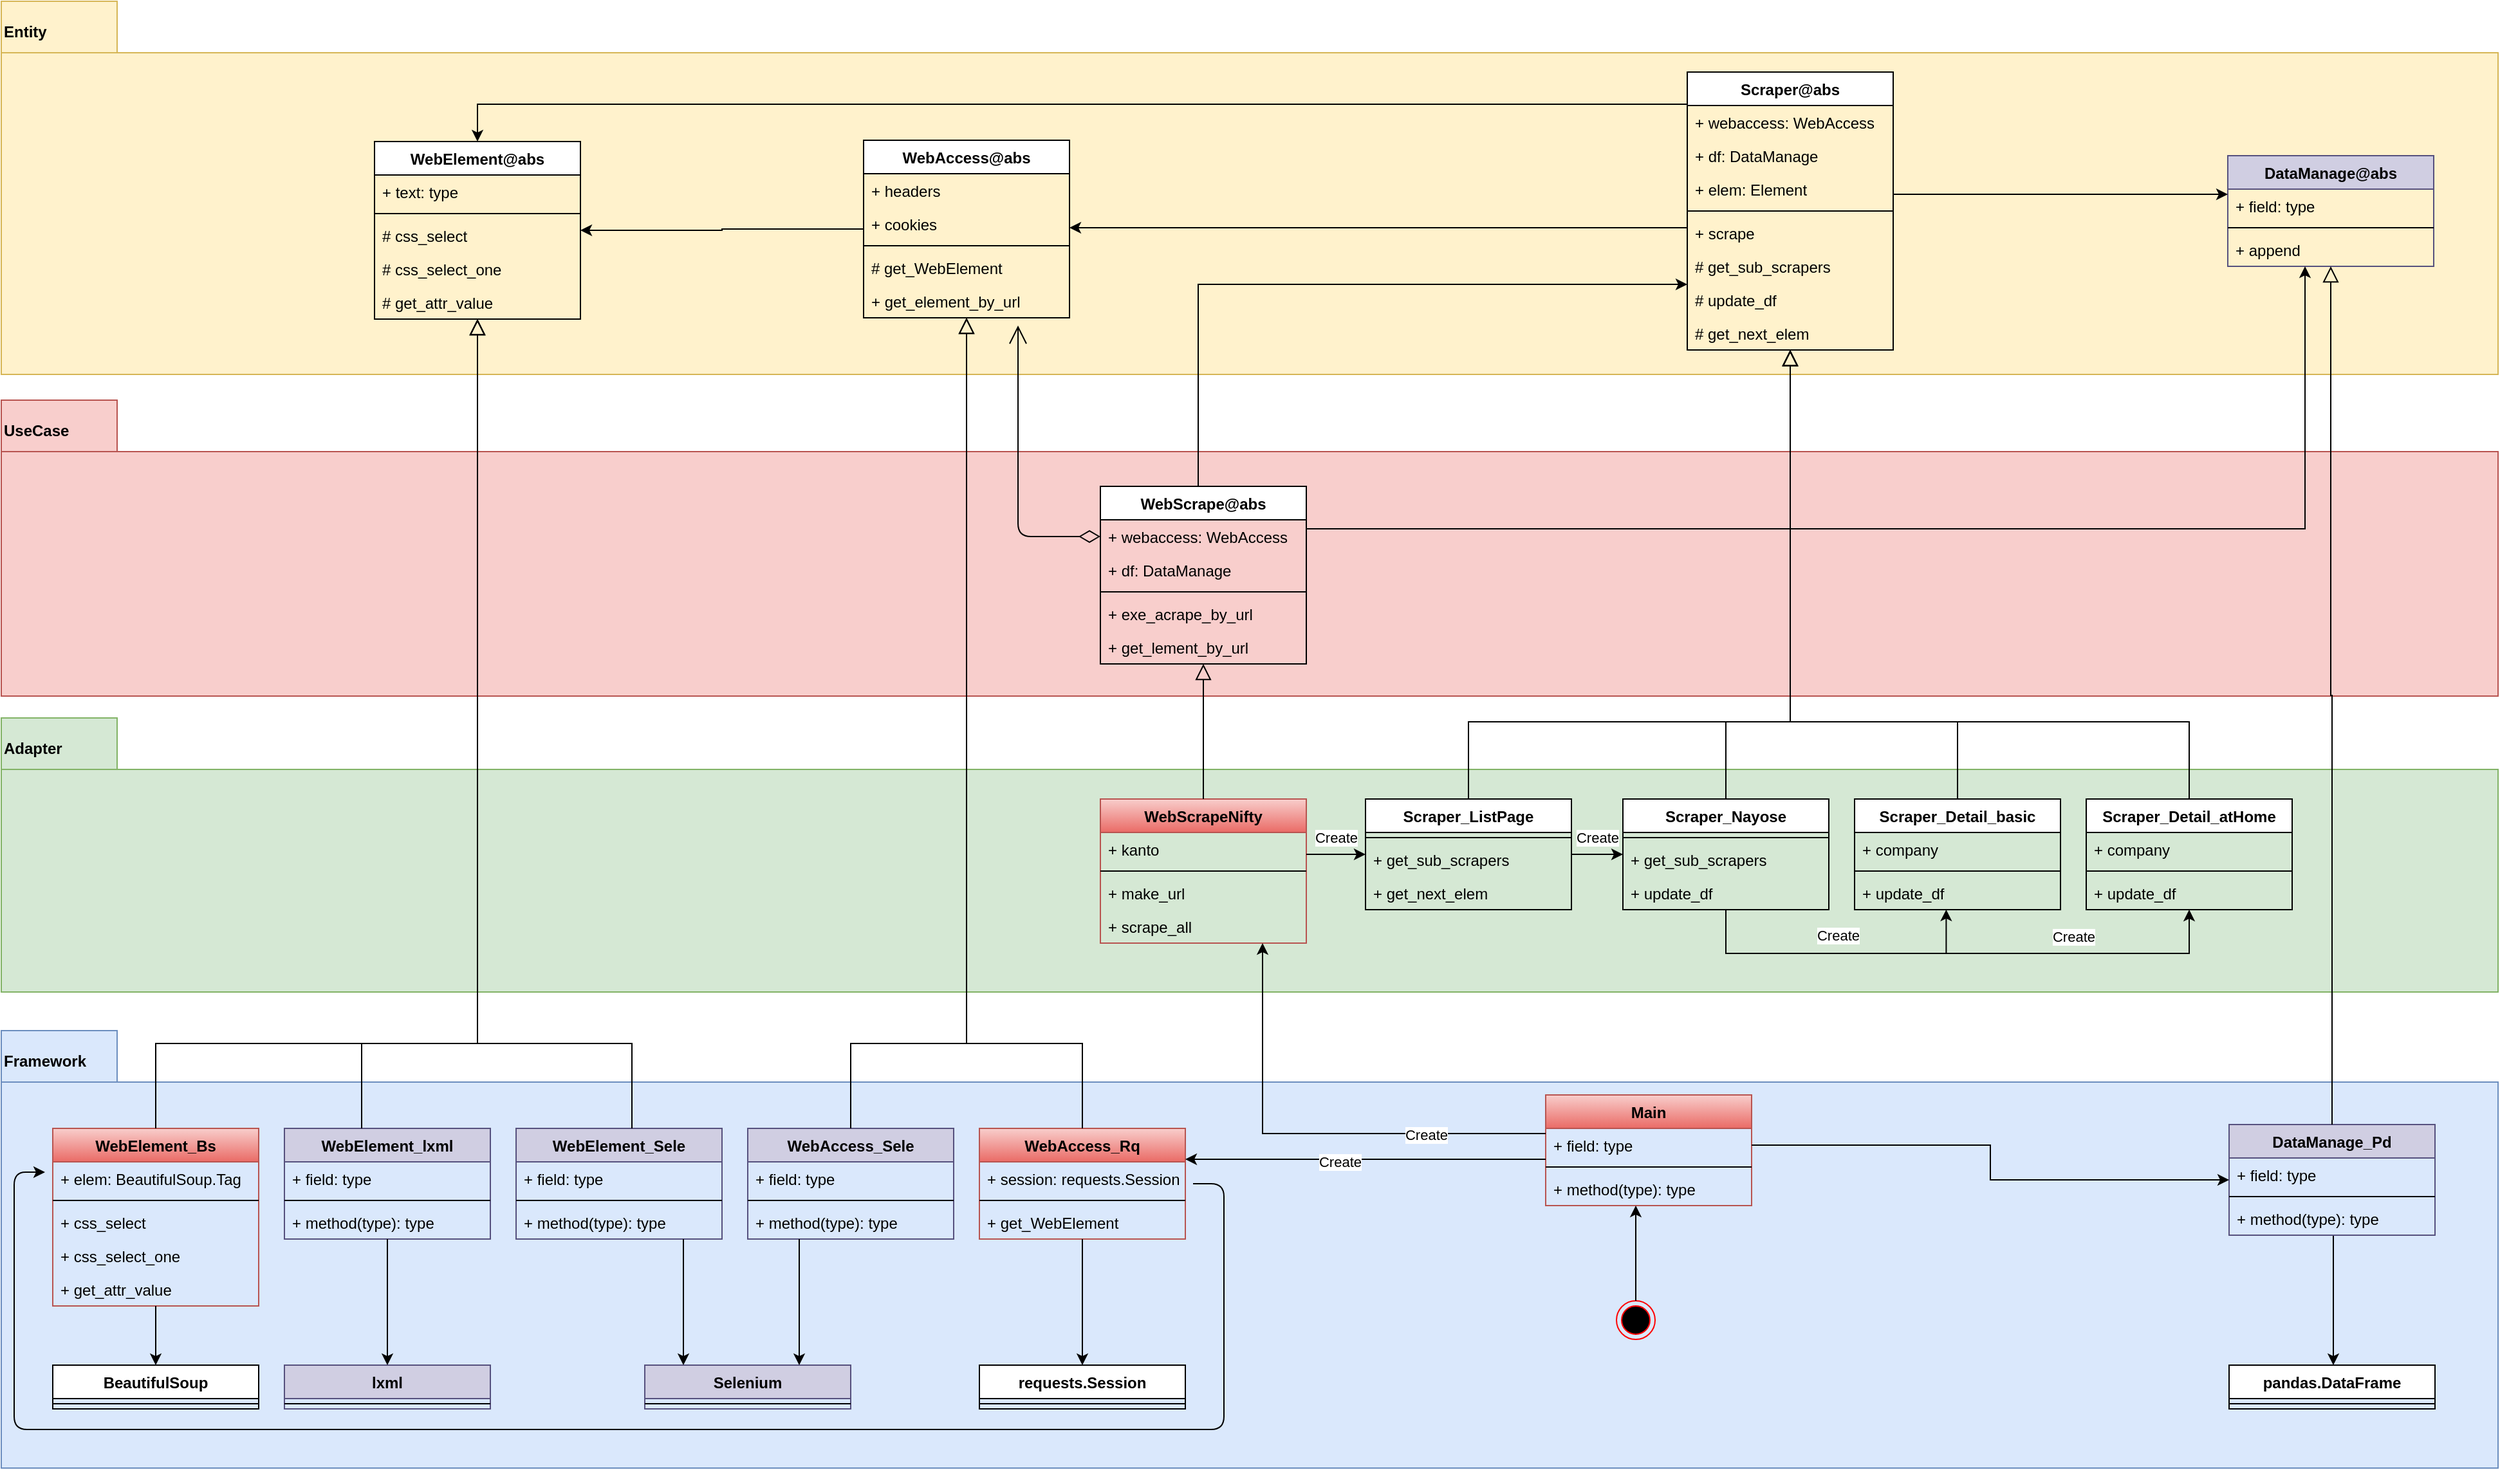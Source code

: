 <mxfile version="14.6.13" type="device"><diagram id="C5RBs43oDa-KdzZeNtuy" name="Page-1"><mxGraphModel dx="2012" dy="685" grid="1" gridSize="10" guides="1" tooltips="1" connect="1" arrows="1" fold="1" page="1" pageScale="1" pageWidth="827" pageHeight="1169" math="0" shadow="0"><root><mxCell id="WIyWlLk6GJQsqaUBKTNV-0"/><mxCell id="WIyWlLk6GJQsqaUBKTNV-1" parent="WIyWlLk6GJQsqaUBKTNV-0"/><mxCell id="QwJdsq5c2TZ48bUvp5mV-26" value="Framework" style="shape=folder;fontStyle=1;spacingTop=10;tabWidth=90;tabHeight=40;tabPosition=left;html=1;verticalAlign=top;align=left;fillColor=#dae8fc;strokeColor=#6c8ebf;" parent="WIyWlLk6GJQsqaUBKTNV-1" vertex="1"><mxGeometry x="-600" y="870" width="1940" height="340" as="geometry"/></mxCell><mxCell id="QwJdsq5c2TZ48bUvp5mV-24" value="Entity" style="shape=folder;fontStyle=1;spacingTop=10;tabWidth=90;tabHeight=40;tabPosition=left;html=1;verticalAlign=top;align=left;fillColor=#fff2cc;strokeColor=#d6b656;" parent="WIyWlLk6GJQsqaUBKTNV-1" vertex="1"><mxGeometry x="-600" y="70" width="1940" height="290" as="geometry"/></mxCell><mxCell id="QwJdsq5c2TZ48bUvp5mV-22" value="Adapter" style="shape=folder;fontStyle=1;spacingTop=10;tabWidth=90;tabHeight=40;tabPosition=left;html=1;verticalAlign=top;align=left;fillColor=#d5e8d4;strokeColor=#82b366;" parent="WIyWlLk6GJQsqaUBKTNV-1" vertex="1"><mxGeometry x="-600" y="627" width="1940" height="213" as="geometry"/></mxCell><mxCell id="QwJdsq5c2TZ48bUvp5mV-20" value="UseCase" style="shape=folder;fontStyle=1;spacingTop=10;tabWidth=90;tabHeight=40;tabPosition=left;html=1;verticalAlign=top;align=left;fillColor=#f8cecc;strokeColor=#b85450;" parent="WIyWlLk6GJQsqaUBKTNV-1" vertex="1"><mxGeometry x="-600" y="380" width="1940" height="230" as="geometry"/></mxCell><mxCell id="zkfFHV4jXpPFQw0GAbJ--16" value="" style="endArrow=block;endSize=10;endFill=0;shadow=0;strokeWidth=1;rounded=0;edgeStyle=elbowEdgeStyle;elbow=vertical;exitX=0.5;exitY=0;exitDx=0;exitDy=0;" parent="WIyWlLk6GJQsqaUBKTNV-1" source="zy61jj7YORoIsGIJVYtV-12" target="QwJdsq5c2TZ48bUvp5mV-3" edge="1"><mxGeometry width="160" relative="1" as="geometry"><mxPoint x="210" y="463" as="sourcePoint"/><mxPoint x="660" y="700" as="targetPoint"/><Array as="points"><mxPoint x="660" y="630"/></Array></mxGeometry></mxCell><mxCell id="zy61jj7YORoIsGIJVYtV-0" value="WebScrape@abs" style="swimlane;fontStyle=1;align=center;verticalAlign=top;childLayout=stackLayout;horizontal=1;startSize=26;horizontalStack=0;resizeParent=1;resizeParentMax=0;resizeLast=0;collapsible=1;marginBottom=0;" parent="WIyWlLk6GJQsqaUBKTNV-1" vertex="1"><mxGeometry x="254" y="447" width="160" height="138" as="geometry"/></mxCell><mxCell id="zy61jj7YORoIsGIJVYtV-1" value="+ webaccess: WebAccess" style="text;strokeColor=none;fillColor=none;align=left;verticalAlign=top;spacingLeft=4;spacingRight=4;overflow=hidden;rotatable=0;points=[[0,0.5],[1,0.5]];portConstraint=eastwest;" parent="zy61jj7YORoIsGIJVYtV-0" vertex="1"><mxGeometry y="26" width="160" height="26" as="geometry"/></mxCell><mxCell id="QwJdsq5c2TZ48bUvp5mV-12" value="+ df: DataManage" style="text;strokeColor=none;fillColor=none;align=left;verticalAlign=top;spacingLeft=4;spacingRight=4;overflow=hidden;rotatable=0;points=[[0,0.5],[1,0.5]];portConstraint=eastwest;" parent="zy61jj7YORoIsGIJVYtV-0" vertex="1"><mxGeometry y="52" width="160" height="26" as="geometry"/></mxCell><mxCell id="zy61jj7YORoIsGIJVYtV-2" value="" style="line;strokeWidth=1;fillColor=none;align=left;verticalAlign=middle;spacingTop=-1;spacingLeft=3;spacingRight=3;rotatable=0;labelPosition=right;points=[];portConstraint=eastwest;" parent="zy61jj7YORoIsGIJVYtV-0" vertex="1"><mxGeometry y="78" width="160" height="8" as="geometry"/></mxCell><mxCell id="zy61jj7YORoIsGIJVYtV-3" value="+ exe_acrape_by_url" style="text;strokeColor=none;fillColor=none;align=left;verticalAlign=top;spacingLeft=4;spacingRight=4;overflow=hidden;rotatable=0;points=[[0,0.5],[1,0.5]];portConstraint=eastwest;" parent="zy61jj7YORoIsGIJVYtV-0" vertex="1"><mxGeometry y="86" width="160" height="26" as="geometry"/></mxCell><mxCell id="zy61jj7YORoIsGIJVYtV-33" value="+ get_lement_by_url" style="text;strokeColor=none;fillColor=none;align=left;verticalAlign=top;spacingLeft=4;spacingRight=4;overflow=hidden;rotatable=0;points=[[0,0.5],[1,0.5]];portConstraint=eastwest;" parent="zy61jj7YORoIsGIJVYtV-0" vertex="1"><mxGeometry y="112" width="160" height="26" as="geometry"/></mxCell><mxCell id="zy61jj7YORoIsGIJVYtV-4" value="WebScrapeNifty" style="swimlane;fontStyle=1;align=center;verticalAlign=top;childLayout=stackLayout;horizontal=1;startSize=26;horizontalStack=0;resizeParent=1;resizeParentMax=0;resizeLast=0;collapsible=1;marginBottom=0;gradientColor=#ea6b66;fillColor=#f8cecc;strokeColor=#b85450;" parent="WIyWlLk6GJQsqaUBKTNV-1" vertex="1"><mxGeometry x="254" y="690" width="160" height="112" as="geometry"/></mxCell><mxCell id="zy61jj7YORoIsGIJVYtV-5" value="+ kanto" style="text;strokeColor=none;fillColor=none;align=left;verticalAlign=top;spacingLeft=4;spacingRight=4;overflow=hidden;rotatable=0;points=[[0,0.5],[1,0.5]];portConstraint=eastwest;" parent="zy61jj7YORoIsGIJVYtV-4" vertex="1"><mxGeometry y="26" width="160" height="26" as="geometry"/></mxCell><mxCell id="zy61jj7YORoIsGIJVYtV-6" value="" style="line;strokeWidth=1;fillColor=none;align=left;verticalAlign=middle;spacingTop=-1;spacingLeft=3;spacingRight=3;rotatable=0;labelPosition=right;points=[];portConstraint=eastwest;" parent="zy61jj7YORoIsGIJVYtV-4" vertex="1"><mxGeometry y="52" width="160" height="8" as="geometry"/></mxCell><mxCell id="zy61jj7YORoIsGIJVYtV-7" value="+ make_url" style="text;strokeColor=none;fillColor=none;align=left;verticalAlign=top;spacingLeft=4;spacingRight=4;overflow=hidden;rotatable=0;points=[[0,0.5],[1,0.5]];portConstraint=eastwest;" parent="zy61jj7YORoIsGIJVYtV-4" vertex="1"><mxGeometry y="60" width="160" height="26" as="geometry"/></mxCell><mxCell id="QwJdsq5c2TZ48bUvp5mV-16" value="+ scrape_all" style="text;strokeColor=none;fillColor=none;align=left;verticalAlign=top;spacingLeft=4;spacingRight=4;overflow=hidden;rotatable=0;points=[[0,0.5],[1,0.5]];portConstraint=eastwest;" parent="zy61jj7YORoIsGIJVYtV-4" vertex="1"><mxGeometry y="86" width="160" height="26" as="geometry"/></mxCell><mxCell id="zy61jj7YORoIsGIJVYtV-8" value="Scraper@abs" style="swimlane;fontStyle=1;align=center;verticalAlign=top;childLayout=stackLayout;horizontal=1;startSize=26;horizontalStack=0;resizeParent=1;resizeParentMax=0;resizeLast=0;collapsible=1;marginBottom=0;" parent="WIyWlLk6GJQsqaUBKTNV-1" vertex="1"><mxGeometry x="710" y="125" width="160" height="216" as="geometry"/></mxCell><mxCell id="zy61jj7YORoIsGIJVYtV-9" value="+ webaccess: WebAccess" style="text;strokeColor=none;fillColor=none;align=left;verticalAlign=top;spacingLeft=4;spacingRight=4;overflow=hidden;rotatable=0;points=[[0,0.5],[1,0.5]];portConstraint=eastwest;" parent="zy61jj7YORoIsGIJVYtV-8" vertex="1"><mxGeometry y="26" width="160" height="26" as="geometry"/></mxCell><mxCell id="QwJdsq5c2TZ48bUvp5mV-18" value="+ df: DataManage" style="text;strokeColor=none;fillColor=none;align=left;verticalAlign=top;spacingLeft=4;spacingRight=4;overflow=hidden;rotatable=0;points=[[0,0.5],[1,0.5]];portConstraint=eastwest;" parent="zy61jj7YORoIsGIJVYtV-8" vertex="1"><mxGeometry y="52" width="160" height="26" as="geometry"/></mxCell><mxCell id="QwJdsq5c2TZ48bUvp5mV-19" value="+ elem: Element" style="text;strokeColor=none;fillColor=none;align=left;verticalAlign=top;spacingLeft=4;spacingRight=4;overflow=hidden;rotatable=0;points=[[0,0.5],[1,0.5]];portConstraint=eastwest;" parent="zy61jj7YORoIsGIJVYtV-8" vertex="1"><mxGeometry y="78" width="160" height="26" as="geometry"/></mxCell><mxCell id="zy61jj7YORoIsGIJVYtV-10" value="" style="line;strokeWidth=1;fillColor=none;align=left;verticalAlign=middle;spacingTop=-1;spacingLeft=3;spacingRight=3;rotatable=0;labelPosition=right;points=[];portConstraint=eastwest;" parent="zy61jj7YORoIsGIJVYtV-8" vertex="1"><mxGeometry y="104" width="160" height="8" as="geometry"/></mxCell><mxCell id="QwJdsq5c2TZ48bUvp5mV-0" value="+ scrape" style="text;strokeColor=none;fillColor=none;align=left;verticalAlign=top;spacingLeft=4;spacingRight=4;overflow=hidden;rotatable=0;points=[[0,0.5],[1,0.5]];portConstraint=eastwest;" parent="zy61jj7YORoIsGIJVYtV-8" vertex="1"><mxGeometry y="112" width="160" height="26" as="geometry"/></mxCell><mxCell id="QwJdsq5c2TZ48bUvp5mV-1" value="# get_sub_scrapers" style="text;strokeColor=none;fillColor=none;align=left;verticalAlign=top;spacingLeft=4;spacingRight=4;overflow=hidden;rotatable=0;points=[[0,0.5],[1,0.5]];portConstraint=eastwest;" parent="zy61jj7YORoIsGIJVYtV-8" vertex="1"><mxGeometry y="138" width="160" height="26" as="geometry"/></mxCell><mxCell id="QwJdsq5c2TZ48bUvp5mV-2" value="# update_df" style="text;strokeColor=none;fillColor=none;align=left;verticalAlign=top;spacingLeft=4;spacingRight=4;overflow=hidden;rotatable=0;points=[[0,0.5],[1,0.5]];portConstraint=eastwest;" parent="zy61jj7YORoIsGIJVYtV-8" vertex="1"><mxGeometry y="164" width="160" height="26" as="geometry"/></mxCell><mxCell id="QwJdsq5c2TZ48bUvp5mV-3" value="# get_next_elem" style="text;strokeColor=none;fillColor=none;align=left;verticalAlign=top;spacingLeft=4;spacingRight=4;overflow=hidden;rotatable=0;points=[[0,0.5],[1,0.5]];portConstraint=eastwest;" parent="zy61jj7YORoIsGIJVYtV-8" vertex="1"><mxGeometry y="190" width="160" height="26" as="geometry"/></mxCell><mxCell id="zy61jj7YORoIsGIJVYtV-12" value="Scraper_ListPage" style="swimlane;fontStyle=1;align=center;verticalAlign=top;childLayout=stackLayout;horizontal=1;startSize=26;horizontalStack=0;resizeParent=1;resizeParentMax=0;resizeLast=0;collapsible=1;marginBottom=0;" parent="WIyWlLk6GJQsqaUBKTNV-1" vertex="1"><mxGeometry x="460" y="690" width="160" height="86" as="geometry"/></mxCell><mxCell id="zy61jj7YORoIsGIJVYtV-14" value="" style="line;strokeWidth=1;fillColor=none;align=left;verticalAlign=middle;spacingTop=-1;spacingLeft=3;spacingRight=3;rotatable=0;labelPosition=right;points=[];portConstraint=eastwest;" parent="zy61jj7YORoIsGIJVYtV-12" vertex="1"><mxGeometry y="26" width="160" height="8" as="geometry"/></mxCell><mxCell id="QwJdsq5c2TZ48bUvp5mV-14" value="+ get_sub_scrapers" style="text;strokeColor=none;fillColor=none;align=left;verticalAlign=top;spacingLeft=4;spacingRight=4;overflow=hidden;rotatable=0;points=[[0,0.5],[1,0.5]];portConstraint=eastwest;" parent="zy61jj7YORoIsGIJVYtV-12" vertex="1"><mxGeometry y="34" width="160" height="26" as="geometry"/></mxCell><mxCell id="zy61jj7YORoIsGIJVYtV-15" value="+ get_next_elem" style="text;strokeColor=none;fillColor=none;align=left;verticalAlign=top;spacingLeft=4;spacingRight=4;overflow=hidden;rotatable=0;points=[[0,0.5],[1,0.5]];portConstraint=eastwest;" parent="zy61jj7YORoIsGIJVYtV-12" vertex="1"><mxGeometry y="60" width="160" height="26" as="geometry"/></mxCell><mxCell id="zy61jj7YORoIsGIJVYtV-18" value="Scraper_Nayose" style="swimlane;fontStyle=1;align=center;verticalAlign=top;childLayout=stackLayout;horizontal=1;startSize=26;horizontalStack=0;resizeParent=1;resizeParentMax=0;resizeLast=0;collapsible=1;marginBottom=0;" parent="WIyWlLk6GJQsqaUBKTNV-1" vertex="1"><mxGeometry x="660" y="690" width="160" height="86" as="geometry"/></mxCell><mxCell id="zy61jj7YORoIsGIJVYtV-20" value="" style="line;strokeWidth=1;fillColor=none;align=left;verticalAlign=middle;spacingTop=-1;spacingLeft=3;spacingRight=3;rotatable=0;labelPosition=right;points=[];portConstraint=eastwest;" parent="zy61jj7YORoIsGIJVYtV-18" vertex="1"><mxGeometry y="26" width="160" height="8" as="geometry"/></mxCell><mxCell id="QwJdsq5c2TZ48bUvp5mV-15" value="+ get_sub_scrapers" style="text;strokeColor=none;fillColor=none;align=left;verticalAlign=top;spacingLeft=4;spacingRight=4;overflow=hidden;rotatable=0;points=[[0,0.5],[1,0.5]];portConstraint=eastwest;" parent="zy61jj7YORoIsGIJVYtV-18" vertex="1"><mxGeometry y="34" width="160" height="26" as="geometry"/></mxCell><mxCell id="zy61jj7YORoIsGIJVYtV-21" value="+ update_df" style="text;strokeColor=none;fillColor=none;align=left;verticalAlign=top;spacingLeft=4;spacingRight=4;overflow=hidden;rotatable=0;points=[[0,0.5],[1,0.5]];portConstraint=eastwest;" parent="zy61jj7YORoIsGIJVYtV-18" vertex="1"><mxGeometry y="60" width="160" height="26" as="geometry"/></mxCell><mxCell id="zy61jj7YORoIsGIJVYtV-22" value="" style="endArrow=block;endSize=10;endFill=0;shadow=0;strokeWidth=1;rounded=0;edgeStyle=elbowEdgeStyle;elbow=vertical;exitX=0.5;exitY=0;exitDx=0;exitDy=0;entryX=0.5;entryY=1;entryDx=0;entryDy=0;entryPerimeter=0;" parent="WIyWlLk6GJQsqaUBKTNV-1" source="zy61jj7YORoIsGIJVYtV-18" target="QwJdsq5c2TZ48bUvp5mV-3" edge="1"><mxGeometry width="160" relative="1" as="geometry"><mxPoint x="950" y="356" as="sourcePoint"/><mxPoint x="730" y="610" as="targetPoint"/><Array as="points"><mxPoint x="790" y="630"/></Array></mxGeometry></mxCell><mxCell id="zy61jj7YORoIsGIJVYtV-23" value="Scraper_Detail_basic" style="swimlane;fontStyle=1;align=center;verticalAlign=top;childLayout=stackLayout;horizontal=1;startSize=26;horizontalStack=0;resizeParent=1;resizeParentMax=0;resizeLast=0;collapsible=1;marginBottom=0;" parent="WIyWlLk6GJQsqaUBKTNV-1" vertex="1"><mxGeometry x="840" y="690" width="160" height="86" as="geometry"/></mxCell><mxCell id="zy61jj7YORoIsGIJVYtV-24" value="+ company" style="text;strokeColor=none;fillColor=none;align=left;verticalAlign=top;spacingLeft=4;spacingRight=4;overflow=hidden;rotatable=0;points=[[0,0.5],[1,0.5]];portConstraint=eastwest;" parent="zy61jj7YORoIsGIJVYtV-23" vertex="1"><mxGeometry y="26" width="160" height="26" as="geometry"/></mxCell><mxCell id="zy61jj7YORoIsGIJVYtV-25" value="" style="line;strokeWidth=1;fillColor=none;align=left;verticalAlign=middle;spacingTop=-1;spacingLeft=3;spacingRight=3;rotatable=0;labelPosition=right;points=[];portConstraint=eastwest;" parent="zy61jj7YORoIsGIJVYtV-23" vertex="1"><mxGeometry y="52" width="160" height="8" as="geometry"/></mxCell><mxCell id="zy61jj7YORoIsGIJVYtV-26" value="+ update_df" style="text;strokeColor=none;fillColor=none;align=left;verticalAlign=top;spacingLeft=4;spacingRight=4;overflow=hidden;rotatable=0;points=[[0,0.5],[1,0.5]];portConstraint=eastwest;" parent="zy61jj7YORoIsGIJVYtV-23" vertex="1"><mxGeometry y="60" width="160" height="26" as="geometry"/></mxCell><mxCell id="zy61jj7YORoIsGIJVYtV-27" value="" style="endArrow=block;endSize=10;endFill=0;shadow=0;strokeWidth=1;rounded=0;edgeStyle=elbowEdgeStyle;elbow=vertical;" parent="WIyWlLk6GJQsqaUBKTNV-1" source="zy61jj7YORoIsGIJVYtV-23" target="zy61jj7YORoIsGIJVYtV-8" edge="1"><mxGeometry width="160" relative="1" as="geometry"><mxPoint x="1150" y="356" as="sourcePoint"/><mxPoint x="790" y="650" as="targetPoint"/><Array as="points"><mxPoint x="790" y="630"/></Array></mxGeometry></mxCell><mxCell id="zy61jj7YORoIsGIJVYtV-28" value="" style="endArrow=block;endSize=10;endFill=0;shadow=0;strokeWidth=1;rounded=0;exitX=0.5;exitY=0;exitDx=0;exitDy=0;edgeStyle=elbowEdgeStyle;" parent="WIyWlLk6GJQsqaUBKTNV-1" source="zy61jj7YORoIsGIJVYtV-4" target="zy61jj7YORoIsGIJVYtV-0" edge="1"><mxGeometry width="160" relative="1" as="geometry"><mxPoint x="380" y="864.5" as="sourcePoint"/><mxPoint x="308.08" y="600.988" as="targetPoint"/></mxGeometry></mxCell><mxCell id="zy61jj7YORoIsGIJVYtV-30" style="edgeStyle=orthogonalEdgeStyle;rounded=0;orthogonalLoop=1;jettySize=auto;html=1;" parent="WIyWlLk6GJQsqaUBKTNV-1" source="zy61jj7YORoIsGIJVYtV-4" target="zy61jj7YORoIsGIJVYtV-12" edge="1"><mxGeometry relative="1" as="geometry"><mxPoint x="389" y="703" as="sourcePoint"/><mxPoint x="440" y="703" as="targetPoint"/><Array as="points"><mxPoint x="430" y="733"/><mxPoint x="430" y="733"/></Array></mxGeometry></mxCell><mxCell id="QwJdsq5c2TZ48bUvp5mV-179" value="Create" style="edgeLabel;html=1;align=center;verticalAlign=middle;resizable=0;points=[];" parent="zy61jj7YORoIsGIJVYtV-30" vertex="1" connectable="0"><mxGeometry x="-0.362" relative="1" as="geometry"><mxPoint x="8" y="-13" as="offset"/></mxGeometry></mxCell><mxCell id="QwJdsq5c2TZ48bUvp5mV-5" style="edgeStyle=orthogonalEdgeStyle;rounded=0;orthogonalLoop=1;jettySize=auto;html=1;" parent="WIyWlLk6GJQsqaUBKTNV-1" source="zy61jj7YORoIsGIJVYtV-12" target="zy61jj7YORoIsGIJVYtV-18" edge="1"><mxGeometry relative="1" as="geometry"><mxPoint x="600" y="705" as="sourcePoint"/><mxPoint x="650" y="705" as="targetPoint"/><Array as="points"/></mxGeometry></mxCell><mxCell id="QwJdsq5c2TZ48bUvp5mV-110" value="Create" style="edgeLabel;html=1;align=center;verticalAlign=middle;resizable=0;points=[];" parent="QwJdsq5c2TZ48bUvp5mV-5" vertex="1" connectable="0"><mxGeometry x="0.225" relative="1" as="geometry"><mxPoint x="-5" y="-13" as="offset"/></mxGeometry></mxCell><mxCell id="QwJdsq5c2TZ48bUvp5mV-6" style="edgeStyle=elbowEdgeStyle;rounded=0;orthogonalLoop=1;jettySize=auto;html=1;elbow=vertical;entryX=0.445;entryY=0.998;entryDx=0;entryDy=0;entryPerimeter=0;" parent="WIyWlLk6GJQsqaUBKTNV-1" source="zy61jj7YORoIsGIJVYtV-18" target="zy61jj7YORoIsGIJVYtV-26" edge="1"><mxGeometry relative="1" as="geometry"><mxPoint x="380" y="909" as="sourcePoint"/><mxPoint x="550" y="831" as="targetPoint"/><Array as="points"><mxPoint x="840" y="810"/></Array></mxGeometry></mxCell><mxCell id="QwJdsq5c2TZ48bUvp5mV-113" value="Create" style="edgeLabel;html=1;align=center;verticalAlign=middle;resizable=0;points=[];" parent="QwJdsq5c2TZ48bUvp5mV-6" vertex="1" connectable="0"><mxGeometry x="0.859" y="1" relative="1" as="geometry"><mxPoint x="-83" y="3" as="offset"/></mxGeometry></mxCell><mxCell id="QwJdsq5c2TZ48bUvp5mV-7" value="Scraper_Detail_atHome" style="swimlane;fontStyle=1;align=center;verticalAlign=top;childLayout=stackLayout;horizontal=1;startSize=26;horizontalStack=0;resizeParent=1;resizeParentMax=0;resizeLast=0;collapsible=1;marginBottom=0;" parent="WIyWlLk6GJQsqaUBKTNV-1" vertex="1"><mxGeometry x="1020" y="690" width="160" height="86" as="geometry"/></mxCell><mxCell id="QwJdsq5c2TZ48bUvp5mV-8" value="+ company" style="text;strokeColor=none;fillColor=none;align=left;verticalAlign=top;spacingLeft=4;spacingRight=4;overflow=hidden;rotatable=0;points=[[0,0.5],[1,0.5]];portConstraint=eastwest;" parent="QwJdsq5c2TZ48bUvp5mV-7" vertex="1"><mxGeometry y="26" width="160" height="26" as="geometry"/></mxCell><mxCell id="QwJdsq5c2TZ48bUvp5mV-9" value="" style="line;strokeWidth=1;fillColor=none;align=left;verticalAlign=middle;spacingTop=-1;spacingLeft=3;spacingRight=3;rotatable=0;labelPosition=right;points=[];portConstraint=eastwest;" parent="QwJdsq5c2TZ48bUvp5mV-7" vertex="1"><mxGeometry y="52" width="160" height="8" as="geometry"/></mxCell><mxCell id="QwJdsq5c2TZ48bUvp5mV-10" value="+ update_df" style="text;strokeColor=none;fillColor=none;align=left;verticalAlign=top;spacingLeft=4;spacingRight=4;overflow=hidden;rotatable=0;points=[[0,0.5],[1,0.5]];portConstraint=eastwest;" parent="QwJdsq5c2TZ48bUvp5mV-7" vertex="1"><mxGeometry y="60" width="160" height="26" as="geometry"/></mxCell><mxCell id="QwJdsq5c2TZ48bUvp5mV-11" value="" style="endArrow=block;endSize=10;endFill=0;shadow=0;strokeWidth=1;rounded=0;edgeStyle=elbowEdgeStyle;elbow=vertical;" parent="WIyWlLk6GJQsqaUBKTNV-1" source="QwJdsq5c2TZ48bUvp5mV-7" target="QwJdsq5c2TZ48bUvp5mV-3" edge="1"><mxGeometry width="160" relative="1" as="geometry"><mxPoint x="940" y="710" as="sourcePoint"/><mxPoint x="740" y="620" as="targetPoint"/><Array as="points"><mxPoint x="930" y="630"/></Array></mxGeometry></mxCell><mxCell id="QwJdsq5c2TZ48bUvp5mV-13" style="edgeStyle=elbowEdgeStyle;rounded=0;orthogonalLoop=1;jettySize=auto;html=1;elbow=vertical;" parent="WIyWlLk6GJQsqaUBKTNV-1" source="zy61jj7YORoIsGIJVYtV-18" target="QwJdsq5c2TZ48bUvp5mV-10" edge="1"><mxGeometry relative="1" as="geometry"><mxPoint x="830" y="743" as="sourcePoint"/><mxPoint x="950" y="800" as="targetPoint"/><Array as="points"><mxPoint x="930" y="810"/></Array></mxGeometry></mxCell><mxCell id="QwJdsq5c2TZ48bUvp5mV-112" value="Create" style="edgeLabel;html=1;align=center;verticalAlign=middle;resizable=0;points=[];" parent="QwJdsq5c2TZ48bUvp5mV-13" vertex="1" connectable="0"><mxGeometry x="-0.446" y="1" relative="1" as="geometry"><mxPoint x="185" y="-12" as="offset"/></mxGeometry></mxCell><mxCell id="QwJdsq5c2TZ48bUvp5mV-25" style="edgeStyle=orthogonalEdgeStyle;rounded=0;orthogonalLoop=1;jettySize=auto;html=1;" parent="WIyWlLk6GJQsqaUBKTNV-1" source="zy61jj7YORoIsGIJVYtV-0" target="zy61jj7YORoIsGIJVYtV-8" edge="1"><mxGeometry relative="1" as="geometry"><mxPoint x="399" y="783" as="sourcePoint"/><mxPoint x="450" y="783" as="targetPoint"/><Array as="points"><mxPoint x="330" y="290"/></Array></mxGeometry></mxCell><mxCell id="QwJdsq5c2TZ48bUvp5mV-47" value="pandas.DataFrame" style="swimlane;fontStyle=1;align=center;verticalAlign=top;childLayout=stackLayout;horizontal=1;startSize=26;horizontalStack=0;resizeParent=1;resizeParentMax=0;resizeLast=0;collapsible=1;marginBottom=0;" parent="WIyWlLk6GJQsqaUBKTNV-1" vertex="1"><mxGeometry x="1131" y="1130" width="160" height="34" as="geometry"/></mxCell><mxCell id="QwJdsq5c2TZ48bUvp5mV-49" value="" style="line;strokeWidth=1;fillColor=none;align=left;verticalAlign=middle;spacingTop=-1;spacingLeft=3;spacingRight=3;rotatable=0;labelPosition=right;points=[];portConstraint=eastwest;" parent="QwJdsq5c2TZ48bUvp5mV-47" vertex="1"><mxGeometry y="26" width="160" height="8" as="geometry"/></mxCell><mxCell id="QwJdsq5c2TZ48bUvp5mV-94" style="edgeStyle=orthogonalEdgeStyle;rounded=0;orthogonalLoop=1;jettySize=auto;html=1;" parent="WIyWlLk6GJQsqaUBKTNV-1" source="QwJdsq5c2TZ48bUvp5mV-95" target="QwJdsq5c2TZ48bUvp5mV-47" edge="1"><mxGeometry relative="1" as="geometry"><mxPoint x="960" y="1042" as="sourcePoint"/><mxPoint x="1200" y="1086" as="targetPoint"/><Array as="points"><mxPoint x="1212" y="1060"/><mxPoint x="1212" y="1060"/></Array></mxGeometry></mxCell><mxCell id="QwJdsq5c2TZ48bUvp5mV-95" value="DataManage_Pd" style="swimlane;fontStyle=1;align=center;verticalAlign=top;childLayout=stackLayout;horizontal=1;startSize=26;horizontalStack=0;resizeParent=1;resizeParentMax=0;resizeLast=0;collapsible=1;marginBottom=0;fillColor=#d0cee2;strokeColor=#56517e;" parent="WIyWlLk6GJQsqaUBKTNV-1" vertex="1"><mxGeometry x="1131" y="943" width="160" height="86" as="geometry"/></mxCell><mxCell id="QwJdsq5c2TZ48bUvp5mV-96" value="+ field: type" style="text;strokeColor=none;fillColor=none;align=left;verticalAlign=top;spacingLeft=4;spacingRight=4;overflow=hidden;rotatable=0;points=[[0,0.5],[1,0.5]];portConstraint=eastwest;" parent="QwJdsq5c2TZ48bUvp5mV-95" vertex="1"><mxGeometry y="26" width="160" height="26" as="geometry"/></mxCell><mxCell id="QwJdsq5c2TZ48bUvp5mV-97" value="" style="line;strokeWidth=1;fillColor=none;align=left;verticalAlign=middle;spacingTop=-1;spacingLeft=3;spacingRight=3;rotatable=0;labelPosition=right;points=[];portConstraint=eastwest;" parent="QwJdsq5c2TZ48bUvp5mV-95" vertex="1"><mxGeometry y="52" width="160" height="8" as="geometry"/></mxCell><mxCell id="QwJdsq5c2TZ48bUvp5mV-98" value="+ method(type): type" style="text;strokeColor=none;fillColor=none;align=left;verticalAlign=top;spacingLeft=4;spacingRight=4;overflow=hidden;rotatable=0;points=[[0,0.5],[1,0.5]];portConstraint=eastwest;" parent="QwJdsq5c2TZ48bUvp5mV-95" vertex="1"><mxGeometry y="60" width="160" height="26" as="geometry"/></mxCell><mxCell id="QwJdsq5c2TZ48bUvp5mV-100" value="DataManage@abs" style="swimlane;fontStyle=1;align=center;verticalAlign=top;childLayout=stackLayout;horizontal=1;startSize=26;horizontalStack=0;resizeParent=1;resizeParentMax=0;resizeLast=0;collapsible=1;marginBottom=0;fillColor=#d0cee2;strokeColor=#56517e;" parent="WIyWlLk6GJQsqaUBKTNV-1" vertex="1"><mxGeometry x="1130" y="190" width="160" height="86" as="geometry"/></mxCell><mxCell id="QwJdsq5c2TZ48bUvp5mV-101" value="+ field: type" style="text;strokeColor=none;fillColor=none;align=left;verticalAlign=top;spacingLeft=4;spacingRight=4;overflow=hidden;rotatable=0;points=[[0,0.5],[1,0.5]];portConstraint=eastwest;" parent="QwJdsq5c2TZ48bUvp5mV-100" vertex="1"><mxGeometry y="26" width="160" height="26" as="geometry"/></mxCell><mxCell id="QwJdsq5c2TZ48bUvp5mV-102" value="" style="line;strokeWidth=1;fillColor=none;align=left;verticalAlign=middle;spacingTop=-1;spacingLeft=3;spacingRight=3;rotatable=0;labelPosition=right;points=[];portConstraint=eastwest;" parent="QwJdsq5c2TZ48bUvp5mV-100" vertex="1"><mxGeometry y="52" width="160" height="8" as="geometry"/></mxCell><mxCell id="QwJdsq5c2TZ48bUvp5mV-103" value="+ append" style="text;strokeColor=none;fillColor=none;align=left;verticalAlign=top;spacingLeft=4;spacingRight=4;overflow=hidden;rotatable=0;points=[[0,0.5],[1,0.5]];portConstraint=eastwest;" parent="QwJdsq5c2TZ48bUvp5mV-100" vertex="1"><mxGeometry y="60" width="160" height="26" as="geometry"/></mxCell><mxCell id="QwJdsq5c2TZ48bUvp5mV-106" style="edgeStyle=orthogonalEdgeStyle;rounded=0;orthogonalLoop=1;jettySize=auto;html=1;" parent="WIyWlLk6GJQsqaUBKTNV-1" source="zy61jj7YORoIsGIJVYtV-8" target="QwJdsq5c2TZ48bUvp5mV-100" edge="1"><mxGeometry relative="1" as="geometry"><mxPoint x="64.0" y="451" as="sourcePoint"/><mxPoint x="73" y="190" as="targetPoint"/><Array as="points"><mxPoint x="1000" y="220"/><mxPoint x="1000" y="220"/></Array></mxGeometry></mxCell><mxCell id="QwJdsq5c2TZ48bUvp5mV-108" style="edgeStyle=orthogonalEdgeStyle;rounded=0;orthogonalLoop=1;jettySize=auto;html=1;" parent="WIyWlLk6GJQsqaUBKTNV-1" source="zy61jj7YORoIsGIJVYtV-8" target="QwJdsq5c2TZ48bUvp5mV-234" edge="1"><mxGeometry relative="1" as="geometry"><mxPoint x="710" y="193" as="sourcePoint"/><mxPoint x="230" y="205" as="targetPoint"/><Array as="points"><mxPoint x="600" y="246"/><mxPoint x="600" y="246"/></Array></mxGeometry></mxCell><mxCell id="QwJdsq5c2TZ48bUvp5mV-109" style="edgeStyle=orthogonalEdgeStyle;rounded=0;orthogonalLoop=1;jettySize=auto;html=1;" parent="WIyWlLk6GJQsqaUBKTNV-1" source="zy61jj7YORoIsGIJVYtV-0" target="QwJdsq5c2TZ48bUvp5mV-100" edge="1"><mxGeometry relative="1" as="geometry"><mxPoint x="300" y="447.0" as="sourcePoint"/><mxPoint x="1130" y="480" as="targetPoint"/><Array as="points"><mxPoint x="1190" y="480"/></Array></mxGeometry></mxCell><mxCell id="QwJdsq5c2TZ48bUvp5mV-127" value="" style="endArrow=open;html=1;endSize=12;startArrow=diamondThin;startSize=14;startFill=0;edgeStyle=orthogonalEdgeStyle;align=left;verticalAlign=bottom;sourcePerimeterSpacing=6;targetPerimeterSpacing=6;exitX=0;exitY=0.5;exitDx=0;exitDy=0;" parent="WIyWlLk6GJQsqaUBKTNV-1" source="zy61jj7YORoIsGIJVYtV-1" target="QwJdsq5c2TZ48bUvp5mV-234" edge="1"><mxGeometry x="-1" y="3" relative="1" as="geometry"><mxPoint x="59" y="910" as="sourcePoint"/><mxPoint x="176" y="520" as="targetPoint"/><Array as="points"><mxPoint x="190" y="486"/></Array></mxGeometry></mxCell><mxCell id="QwJdsq5c2TZ48bUvp5mV-130" value="WebElement_Bs" style="swimlane;fontStyle=1;align=center;verticalAlign=top;childLayout=stackLayout;horizontal=1;startSize=26;horizontalStack=0;resizeParent=1;resizeParentMax=0;resizeLast=0;collapsible=1;marginBottom=0;gradientColor=#ea6b66;fillColor=#f8cecc;strokeColor=#b85450;" parent="WIyWlLk6GJQsqaUBKTNV-1" vertex="1"><mxGeometry x="-560" y="946" width="160" height="138" as="geometry"/></mxCell><mxCell id="QwJdsq5c2TZ48bUvp5mV-131" value="+ elem: BeautifulSoup.Tag" style="text;strokeColor=none;fillColor=none;align=left;verticalAlign=top;spacingLeft=4;spacingRight=4;overflow=hidden;rotatable=0;points=[[0,0.5],[1,0.5]];portConstraint=eastwest;" parent="QwJdsq5c2TZ48bUvp5mV-130" vertex="1"><mxGeometry y="26" width="160" height="26" as="geometry"/></mxCell><mxCell id="QwJdsq5c2TZ48bUvp5mV-132" value="" style="line;strokeWidth=1;fillColor=none;align=left;verticalAlign=middle;spacingTop=-1;spacingLeft=3;spacingRight=3;rotatable=0;labelPosition=right;points=[];portConstraint=eastwest;" parent="QwJdsq5c2TZ48bUvp5mV-130" vertex="1"><mxGeometry y="52" width="160" height="8" as="geometry"/></mxCell><mxCell id="QwJdsq5c2TZ48bUvp5mV-133" value="+ css_select" style="text;strokeColor=none;fillColor=none;align=left;verticalAlign=top;spacingLeft=4;spacingRight=4;overflow=hidden;rotatable=0;points=[[0,0.5],[1,0.5]];portConstraint=eastwest;" parent="QwJdsq5c2TZ48bUvp5mV-130" vertex="1"><mxGeometry y="60" width="160" height="26" as="geometry"/></mxCell><mxCell id="QwJdsq5c2TZ48bUvp5mV-241" value="+ css_select_one" style="text;strokeColor=none;fillColor=none;align=left;verticalAlign=top;spacingLeft=4;spacingRight=4;overflow=hidden;rotatable=0;points=[[0,0.5],[1,0.5]];portConstraint=eastwest;" parent="QwJdsq5c2TZ48bUvp5mV-130" vertex="1"><mxGeometry y="86" width="160" height="26" as="geometry"/></mxCell><mxCell id="QwJdsq5c2TZ48bUvp5mV-243" value="+ get_attr_value" style="text;strokeColor=none;fillColor=none;align=left;verticalAlign=top;spacingLeft=4;spacingRight=4;overflow=hidden;rotatable=0;points=[[0,0.5],[1,0.5]];portConstraint=eastwest;" parent="QwJdsq5c2TZ48bUvp5mV-130" vertex="1"><mxGeometry y="112" width="160" height="26" as="geometry"/></mxCell><mxCell id="QwJdsq5c2TZ48bUvp5mV-134" value="WebElement_lxml" style="swimlane;fontStyle=1;align=center;verticalAlign=top;childLayout=stackLayout;horizontal=1;startSize=26;horizontalStack=0;resizeParent=1;resizeParentMax=0;resizeLast=0;collapsible=1;marginBottom=0;fillColor=#d0cee2;strokeColor=#56517e;" parent="WIyWlLk6GJQsqaUBKTNV-1" vertex="1"><mxGeometry x="-380" y="946" width="160" height="86" as="geometry"/></mxCell><mxCell id="QwJdsq5c2TZ48bUvp5mV-135" value="+ field: type" style="text;strokeColor=none;fillColor=none;align=left;verticalAlign=top;spacingLeft=4;spacingRight=4;overflow=hidden;rotatable=0;points=[[0,0.5],[1,0.5]];portConstraint=eastwest;" parent="QwJdsq5c2TZ48bUvp5mV-134" vertex="1"><mxGeometry y="26" width="160" height="26" as="geometry"/></mxCell><mxCell id="QwJdsq5c2TZ48bUvp5mV-136" value="" style="line;strokeWidth=1;fillColor=none;align=left;verticalAlign=middle;spacingTop=-1;spacingLeft=3;spacingRight=3;rotatable=0;labelPosition=right;points=[];portConstraint=eastwest;" parent="QwJdsq5c2TZ48bUvp5mV-134" vertex="1"><mxGeometry y="52" width="160" height="8" as="geometry"/></mxCell><mxCell id="QwJdsq5c2TZ48bUvp5mV-137" value="+ method(type): type" style="text;strokeColor=none;fillColor=none;align=left;verticalAlign=top;spacingLeft=4;spacingRight=4;overflow=hidden;rotatable=0;points=[[0,0.5],[1,0.5]];portConstraint=eastwest;" parent="QwJdsq5c2TZ48bUvp5mV-134" vertex="1"><mxGeometry y="60" width="160" height="26" as="geometry"/></mxCell><mxCell id="QwJdsq5c2TZ48bUvp5mV-138" value="" style="endArrow=block;endSize=10;endFill=0;rounded=0;edgeStyle=orthogonalEdgeStyle;shadow=0;strokeWidth=1;" parent="WIyWlLk6GJQsqaUBKTNV-1" source="QwJdsq5c2TZ48bUvp5mV-134" target="QwJdsq5c2TZ48bUvp5mV-173" edge="1"><mxGeometry width="160" relative="1" as="geometry"><mxPoint x="-1364.412" y="1050" as="sourcePoint"/><mxPoint x="-405" y="550.0" as="targetPoint"/><Array as="points"><mxPoint x="-320" y="880"/><mxPoint x="-230" y="880"/></Array></mxGeometry></mxCell><mxCell id="QwJdsq5c2TZ48bUvp5mV-139" value="" style="endArrow=block;endSize=10;endFill=0;rounded=0;edgeStyle=orthogonalEdgeStyle;exitX=0.5;exitY=0;exitDx=0;exitDy=0;shadow=0;strokeWidth=1;" parent="WIyWlLk6GJQsqaUBKTNV-1" source="QwJdsq5c2TZ48bUvp5mV-130" target="QwJdsq5c2TZ48bUvp5mV-173" edge="1"><mxGeometry width="160" relative="1" as="geometry"><mxPoint x="340" y="1060" as="sourcePoint"/><mxPoint x="-419.941" y="550.0" as="targetPoint"/><Array as="points"><mxPoint x="-480" y="880"/><mxPoint x="-230" y="880"/></Array></mxGeometry></mxCell><mxCell id="QwJdsq5c2TZ48bUvp5mV-140" value="Selenium" style="swimlane;fontStyle=1;align=center;verticalAlign=top;childLayout=stackLayout;horizontal=1;startSize=26;horizontalStack=0;resizeParent=1;resizeParentMax=0;resizeLast=0;collapsible=1;marginBottom=0;fillColor=#d0cee2;strokeColor=#56517e;" parent="WIyWlLk6GJQsqaUBKTNV-1" vertex="1"><mxGeometry x="-100" y="1130" width="160" height="34" as="geometry"/></mxCell><mxCell id="QwJdsq5c2TZ48bUvp5mV-141" value="" style="line;strokeWidth=1;fillColor=none;align=left;verticalAlign=middle;spacingTop=-1;spacingLeft=3;spacingRight=3;rotatable=0;labelPosition=right;points=[];portConstraint=eastwest;" parent="QwJdsq5c2TZ48bUvp5mV-140" vertex="1"><mxGeometry y="26" width="160" height="8" as="geometry"/></mxCell><mxCell id="QwJdsq5c2TZ48bUvp5mV-142" value="WebAccess_Sele" style="swimlane;fontStyle=1;align=center;verticalAlign=top;childLayout=stackLayout;horizontal=1;startSize=26;horizontalStack=0;resizeParent=1;resizeParentMax=0;resizeLast=0;collapsible=1;marginBottom=0;fillColor=#d0cee2;strokeColor=#56517e;" parent="WIyWlLk6GJQsqaUBKTNV-1" vertex="1"><mxGeometry x="-20" y="946" width="160" height="86" as="geometry"/></mxCell><mxCell id="QwJdsq5c2TZ48bUvp5mV-143" value="+ field: type" style="text;strokeColor=none;fillColor=none;align=left;verticalAlign=top;spacingLeft=4;spacingRight=4;overflow=hidden;rotatable=0;points=[[0,0.5],[1,0.5]];portConstraint=eastwest;" parent="QwJdsq5c2TZ48bUvp5mV-142" vertex="1"><mxGeometry y="26" width="160" height="26" as="geometry"/></mxCell><mxCell id="QwJdsq5c2TZ48bUvp5mV-144" value="" style="line;strokeWidth=1;fillColor=none;align=left;verticalAlign=middle;spacingTop=-1;spacingLeft=3;spacingRight=3;rotatable=0;labelPosition=right;points=[];portConstraint=eastwest;" parent="QwJdsq5c2TZ48bUvp5mV-142" vertex="1"><mxGeometry y="52" width="160" height="8" as="geometry"/></mxCell><mxCell id="QwJdsq5c2TZ48bUvp5mV-145" value="+ method(type): type" style="text;strokeColor=none;fillColor=none;align=left;verticalAlign=top;spacingLeft=4;spacingRight=4;overflow=hidden;rotatable=0;points=[[0,0.5],[1,0.5]];portConstraint=eastwest;" parent="QwJdsq5c2TZ48bUvp5mV-142" vertex="1"><mxGeometry y="60" width="160" height="26" as="geometry"/></mxCell><mxCell id="QwJdsq5c2TZ48bUvp5mV-146" value="" style="endArrow=block;endSize=10;endFill=0;rounded=0;edgeStyle=orthogonalEdgeStyle;shadow=0;strokeWidth=1;" parent="WIyWlLk6GJQsqaUBKTNV-1" source="QwJdsq5c2TZ48bUvp5mV-142" target="QwJdsq5c2TZ48bUvp5mV-234" edge="1"><mxGeometry width="160" relative="1" as="geometry"><mxPoint x="-455.412" y="1221" as="sourcePoint"/><mxPoint x="40" y="585" as="targetPoint"/><Array as="points"><mxPoint x="60" y="880"/><mxPoint x="150" y="880"/></Array></mxGeometry></mxCell><mxCell id="QwJdsq5c2TZ48bUvp5mV-147" style="edgeStyle=elbowEdgeStyle;rounded=0;orthogonalLoop=1;jettySize=auto;html=1;" parent="WIyWlLk6GJQsqaUBKTNV-1" source="QwJdsq5c2TZ48bUvp5mV-142" target="QwJdsq5c2TZ48bUvp5mV-140" edge="1"><mxGeometry relative="1" as="geometry"><mxPoint x="-160" y="1153" as="sourcePoint"/><mxPoint x="-160" y="1207" as="targetPoint"/></mxGeometry></mxCell><mxCell id="QwJdsq5c2TZ48bUvp5mV-148" value="BeautifulSoup" style="swimlane;fontStyle=1;align=center;verticalAlign=top;childLayout=stackLayout;horizontal=1;startSize=26;horizontalStack=0;resizeParent=1;resizeParentMax=0;resizeLast=0;collapsible=1;marginBottom=0;" parent="WIyWlLk6GJQsqaUBKTNV-1" vertex="1"><mxGeometry x="-560" y="1130" width="160" height="34" as="geometry"/></mxCell><mxCell id="QwJdsq5c2TZ48bUvp5mV-149" value="" style="line;strokeWidth=1;fillColor=none;align=left;verticalAlign=middle;spacingTop=-1;spacingLeft=3;spacingRight=3;rotatable=0;labelPosition=right;points=[];portConstraint=eastwest;" parent="QwJdsq5c2TZ48bUvp5mV-148" vertex="1"><mxGeometry y="26" width="160" height="8" as="geometry"/></mxCell><mxCell id="QwJdsq5c2TZ48bUvp5mV-150" style="edgeStyle=orthogonalEdgeStyle;rounded=0;orthogonalLoop=1;jettySize=auto;html=1;" parent="WIyWlLk6GJQsqaUBKTNV-1" source="QwJdsq5c2TZ48bUvp5mV-130" target="QwJdsq5c2TZ48bUvp5mV-148" edge="1"><mxGeometry relative="1" as="geometry"><mxPoint x="-440" y="1022" as="sourcePoint"/><mxPoint x="-480" y="1076" as="targetPoint"/><Array as="points"/></mxGeometry></mxCell><mxCell id="QwJdsq5c2TZ48bUvp5mV-151" value="requests.Session" style="swimlane;fontStyle=1;align=center;verticalAlign=top;childLayout=stackLayout;horizontal=1;startSize=26;horizontalStack=0;resizeParent=1;resizeParentMax=0;resizeLast=0;collapsible=1;marginBottom=0;" parent="WIyWlLk6GJQsqaUBKTNV-1" vertex="1"><mxGeometry x="160" y="1130" width="160" height="34" as="geometry"/></mxCell><mxCell id="QwJdsq5c2TZ48bUvp5mV-152" value="" style="line;strokeWidth=1;fillColor=none;align=left;verticalAlign=middle;spacingTop=-1;spacingLeft=3;spacingRight=3;rotatable=0;labelPosition=right;points=[];portConstraint=eastwest;" parent="QwJdsq5c2TZ48bUvp5mV-151" vertex="1"><mxGeometry y="26" width="160" height="8" as="geometry"/></mxCell><mxCell id="QwJdsq5c2TZ48bUvp5mV-153" value="WebAccess_Rq" style="swimlane;fontStyle=1;align=center;verticalAlign=top;childLayout=stackLayout;horizontal=1;startSize=26;horizontalStack=0;resizeParent=1;resizeParentMax=0;resizeLast=0;collapsible=1;marginBottom=0;gradientColor=#ea6b66;fillColor=#f8cecc;strokeColor=#b85450;" parent="WIyWlLk6GJQsqaUBKTNV-1" vertex="1"><mxGeometry x="160" y="946" width="160" height="86" as="geometry"/></mxCell><mxCell id="QwJdsq5c2TZ48bUvp5mV-154" value="+ session: requests.Session" style="text;strokeColor=none;fillColor=none;align=left;verticalAlign=top;spacingLeft=4;spacingRight=4;overflow=hidden;rotatable=0;points=[[0,0.5],[1,0.5]];portConstraint=eastwest;" parent="QwJdsq5c2TZ48bUvp5mV-153" vertex="1"><mxGeometry y="26" width="160" height="26" as="geometry"/></mxCell><mxCell id="QwJdsq5c2TZ48bUvp5mV-155" value="" style="line;strokeWidth=1;fillColor=none;align=left;verticalAlign=middle;spacingTop=-1;spacingLeft=3;spacingRight=3;rotatable=0;labelPosition=right;points=[];portConstraint=eastwest;" parent="QwJdsq5c2TZ48bUvp5mV-153" vertex="1"><mxGeometry y="52" width="160" height="8" as="geometry"/></mxCell><mxCell id="QwJdsq5c2TZ48bUvp5mV-156" value="+ get_WebElement" style="text;strokeColor=none;fillColor=none;align=left;verticalAlign=top;spacingLeft=4;spacingRight=4;overflow=hidden;rotatable=0;points=[[0,0.5],[1,0.5]];portConstraint=eastwest;" parent="QwJdsq5c2TZ48bUvp5mV-153" vertex="1"><mxGeometry y="60" width="160" height="26" as="geometry"/></mxCell><mxCell id="QwJdsq5c2TZ48bUvp5mV-157" value="" style="endArrow=block;endSize=10;endFill=0;rounded=0;edgeStyle=orthogonalEdgeStyle;shadow=0;strokeWidth=1;" parent="WIyWlLk6GJQsqaUBKTNV-1" source="QwJdsq5c2TZ48bUvp5mV-153" target="QwJdsq5c2TZ48bUvp5mV-234" edge="1"><mxGeometry width="160" relative="1" as="geometry"><mxPoint x="-655.412" y="1221" as="sourcePoint"/><mxPoint x="40" y="585" as="targetPoint"/><Array as="points"><mxPoint x="240" y="880"/><mxPoint x="150" y="880"/></Array></mxGeometry></mxCell><mxCell id="QwJdsq5c2TZ48bUvp5mV-158" style="edgeStyle=orthogonalEdgeStyle;rounded=0;orthogonalLoop=1;jettySize=auto;html=1;" parent="WIyWlLk6GJQsqaUBKTNV-1" source="QwJdsq5c2TZ48bUvp5mV-153" target="QwJdsq5c2TZ48bUvp5mV-151" edge="1"><mxGeometry relative="1" as="geometry"><mxPoint x="20" y="1153" as="sourcePoint"/><mxPoint x="240" y="1076" as="targetPoint"/><Array as="points"/></mxGeometry></mxCell><mxCell id="QwJdsq5c2TZ48bUvp5mV-159" value="lxml" style="swimlane;fontStyle=1;align=center;verticalAlign=top;childLayout=stackLayout;horizontal=1;startSize=26;horizontalStack=0;resizeParent=1;resizeParentMax=0;resizeLast=0;collapsible=1;marginBottom=0;fillColor=#d0cee2;strokeColor=#56517e;" parent="WIyWlLk6GJQsqaUBKTNV-1" vertex="1"><mxGeometry x="-380" y="1130" width="160" height="34" as="geometry"/></mxCell><mxCell id="QwJdsq5c2TZ48bUvp5mV-160" value="" style="line;strokeWidth=1;fillColor=none;align=left;verticalAlign=middle;spacingTop=-1;spacingLeft=3;spacingRight=3;rotatable=0;labelPosition=right;points=[];portConstraint=eastwest;" parent="QwJdsq5c2TZ48bUvp5mV-159" vertex="1"><mxGeometry y="26" width="160" height="8" as="geometry"/></mxCell><mxCell id="QwJdsq5c2TZ48bUvp5mV-162" style="edgeStyle=orthogonalEdgeStyle;rounded=0;orthogonalLoop=1;jettySize=auto;html=1;" parent="WIyWlLk6GJQsqaUBKTNV-1" source="QwJdsq5c2TZ48bUvp5mV-134" target="QwJdsq5c2TZ48bUvp5mV-159" edge="1"><mxGeometry relative="1" as="geometry"><mxPoint x="-500" y="1042" as="sourcePoint"/><mxPoint x="-500" y="1086" as="targetPoint"/><Array as="points"/></mxGeometry></mxCell><mxCell id="QwJdsq5c2TZ48bUvp5mV-167" style="edgeStyle=orthogonalEdgeStyle;rounded=0;orthogonalLoop=1;jettySize=auto;html=1;" parent="WIyWlLk6GJQsqaUBKTNV-1" source="QwJdsq5c2TZ48bUvp5mV-234" target="QwJdsq5c2TZ48bUvp5mV-173" edge="1"><mxGeometry relative="1" as="geometry"><mxPoint x="424" y="743.0" as="sourcePoint"/><mxPoint x="470" y="743.0" as="targetPoint"/><Array as="points"/></mxGeometry></mxCell><mxCell id="QwJdsq5c2TZ48bUvp5mV-173" value="WebElement@abs" style="swimlane;fontStyle=1;align=center;verticalAlign=top;childLayout=stackLayout;horizontal=1;startSize=26;horizontalStack=0;resizeParent=1;resizeParentMax=0;resizeLast=0;collapsible=1;marginBottom=0;" parent="WIyWlLk6GJQsqaUBKTNV-1" vertex="1"><mxGeometry x="-310" y="179" width="160" height="138" as="geometry"/></mxCell><mxCell id="QwJdsq5c2TZ48bUvp5mV-174" value="+ text: type" style="text;strokeColor=none;fillColor=none;align=left;verticalAlign=top;spacingLeft=4;spacingRight=4;overflow=hidden;rotatable=0;points=[[0,0.5],[1,0.5]];portConstraint=eastwest;" parent="QwJdsq5c2TZ48bUvp5mV-173" vertex="1"><mxGeometry y="26" width="160" height="26" as="geometry"/></mxCell><mxCell id="QwJdsq5c2TZ48bUvp5mV-175" value="" style="line;strokeWidth=1;fillColor=none;align=left;verticalAlign=middle;spacingTop=-1;spacingLeft=3;spacingRight=3;rotatable=0;labelPosition=right;points=[];portConstraint=eastwest;" parent="QwJdsq5c2TZ48bUvp5mV-173" vertex="1"><mxGeometry y="52" width="160" height="8" as="geometry"/></mxCell><mxCell id="QwJdsq5c2TZ48bUvp5mV-176" value="# css_select" style="text;strokeColor=none;fillColor=none;align=left;verticalAlign=top;spacingLeft=4;spacingRight=4;overflow=hidden;rotatable=0;points=[[0,0.5],[1,0.5]];portConstraint=eastwest;" parent="QwJdsq5c2TZ48bUvp5mV-173" vertex="1"><mxGeometry y="60" width="160" height="26" as="geometry"/></mxCell><mxCell id="QwJdsq5c2TZ48bUvp5mV-216" value="# css_select_one" style="text;strokeColor=none;fillColor=none;align=left;verticalAlign=top;spacingLeft=4;spacingRight=4;overflow=hidden;rotatable=0;points=[[0,0.5],[1,0.5]];portConstraint=eastwest;" parent="QwJdsq5c2TZ48bUvp5mV-173" vertex="1"><mxGeometry y="86" width="160" height="26" as="geometry"/></mxCell><mxCell id="QwJdsq5c2TZ48bUvp5mV-240" value="# get_attr_value" style="text;strokeColor=none;fillColor=none;align=left;verticalAlign=top;spacingLeft=4;spacingRight=4;overflow=hidden;rotatable=0;points=[[0,0.5],[1,0.5]];portConstraint=eastwest;" parent="QwJdsq5c2TZ48bUvp5mV-173" vertex="1"><mxGeometry y="112" width="160" height="26" as="geometry"/></mxCell><mxCell id="QwJdsq5c2TZ48bUvp5mV-183" style="edgeStyle=orthogonalEdgeStyle;rounded=0;orthogonalLoop=1;jettySize=auto;html=1;" parent="WIyWlLk6GJQsqaUBKTNV-1" source="zy61jj7YORoIsGIJVYtV-8" target="QwJdsq5c2TZ48bUvp5mV-173" edge="1"><mxGeometry relative="1" as="geometry"><mxPoint x="710" y="205" as="sourcePoint"/><mxPoint x="240" y="205" as="targetPoint"/><Array as="points"><mxPoint x="-230" y="150"/></Array></mxGeometry></mxCell><mxCell id="QwJdsq5c2TZ48bUvp5mV-202" value="" style="endArrow=block;endSize=10;endFill=0;shadow=0;strokeWidth=1;rounded=0;edgeStyle=orthogonalEdgeStyle;exitX=0.5;exitY=0;exitDx=0;exitDy=0;" parent="WIyWlLk6GJQsqaUBKTNV-1" source="QwJdsq5c2TZ48bUvp5mV-95" target="QwJdsq5c2TZ48bUvp5mV-100" edge="1"><mxGeometry width="160" relative="1" as="geometry"><mxPoint x="1120" y="927" as="sourcePoint"/><mxPoint x="1211" y="523" as="targetPoint"/><Array as="points"/></mxGeometry></mxCell><mxCell id="QwJdsq5c2TZ48bUvp5mV-203" value="Main" style="swimlane;fontStyle=1;align=center;verticalAlign=top;childLayout=stackLayout;horizontal=1;startSize=26;horizontalStack=0;resizeParent=1;resizeParentMax=0;resizeLast=0;collapsible=1;marginBottom=0;gradientColor=#ea6b66;fillColor=#f8cecc;strokeColor=#b85450;" parent="WIyWlLk6GJQsqaUBKTNV-1" vertex="1"><mxGeometry x="600" y="920" width="160" height="86" as="geometry"/></mxCell><mxCell id="QwJdsq5c2TZ48bUvp5mV-204" value="+ field: type" style="text;strokeColor=none;fillColor=none;align=left;verticalAlign=top;spacingLeft=4;spacingRight=4;overflow=hidden;rotatable=0;points=[[0,0.5],[1,0.5]];portConstraint=eastwest;" parent="QwJdsq5c2TZ48bUvp5mV-203" vertex="1"><mxGeometry y="26" width="160" height="26" as="geometry"/></mxCell><mxCell id="QwJdsq5c2TZ48bUvp5mV-205" value="" style="line;strokeWidth=1;fillColor=none;align=left;verticalAlign=middle;spacingTop=-1;spacingLeft=3;spacingRight=3;rotatable=0;labelPosition=right;points=[];portConstraint=eastwest;" parent="QwJdsq5c2TZ48bUvp5mV-203" vertex="1"><mxGeometry y="52" width="160" height="8" as="geometry"/></mxCell><mxCell id="QwJdsq5c2TZ48bUvp5mV-206" value="+ method(type): type" style="text;strokeColor=none;fillColor=none;align=left;verticalAlign=top;spacingLeft=4;spacingRight=4;overflow=hidden;rotatable=0;points=[[0,0.5],[1,0.5]];portConstraint=eastwest;" parent="QwJdsq5c2TZ48bUvp5mV-203" vertex="1"><mxGeometry y="60" width="160" height="26" as="geometry"/></mxCell><mxCell id="QwJdsq5c2TZ48bUvp5mV-207" style="edgeStyle=orthogonalEdgeStyle;rounded=0;orthogonalLoop=1;jettySize=auto;html=1;" parent="WIyWlLk6GJQsqaUBKTNV-1" source="QwJdsq5c2TZ48bUvp5mV-203" target="zy61jj7YORoIsGIJVYtV-4" edge="1"><mxGeometry relative="1" as="geometry"><mxPoint x="190" y="1042" as="sourcePoint"/><mxPoint x="190" y="1086" as="targetPoint"/><Array as="points"><mxPoint x="380" y="950"/></Array></mxGeometry></mxCell><mxCell id="QwJdsq5c2TZ48bUvp5mV-245" value="Create" style="edgeLabel;html=1;align=center;verticalAlign=middle;resizable=0;points=[];" parent="QwJdsq5c2TZ48bUvp5mV-207" vertex="1" connectable="0"><mxGeometry x="-0.498" y="1" relative="1" as="geometry"><mxPoint x="-1" as="offset"/></mxGeometry></mxCell><mxCell id="QwJdsq5c2TZ48bUvp5mV-208" value="" style="ellipse;html=1;shape=endState;fillColor=#000000;strokeColor=#ff0000;" parent="WIyWlLk6GJQsqaUBKTNV-1" vertex="1"><mxGeometry x="655" y="1080" width="30" height="30" as="geometry"/></mxCell><mxCell id="QwJdsq5c2TZ48bUvp5mV-209" style="edgeStyle=orthogonalEdgeStyle;rounded=0;orthogonalLoop=1;jettySize=auto;html=1;" parent="WIyWlLk6GJQsqaUBKTNV-1" source="QwJdsq5c2TZ48bUvp5mV-208" target="QwJdsq5c2TZ48bUvp5mV-203" edge="1"><mxGeometry relative="1" as="geometry"><mxPoint x="670.0" y="946" as="sourcePoint"/><mxPoint x="590.0" y="802.0" as="targetPoint"/><Array as="points"><mxPoint x="666" y="1080"/><mxPoint x="666" y="1080"/></Array></mxGeometry></mxCell><mxCell id="QwJdsq5c2TZ48bUvp5mV-224" value="WebElement_Sele" style="swimlane;fontStyle=1;align=center;verticalAlign=top;childLayout=stackLayout;horizontal=1;startSize=26;horizontalStack=0;resizeParent=1;resizeParentMax=0;resizeLast=0;collapsible=1;marginBottom=0;fillColor=#d0cee2;strokeColor=#56517e;" parent="WIyWlLk6GJQsqaUBKTNV-1" vertex="1"><mxGeometry x="-200" y="946" width="160" height="86" as="geometry"/></mxCell><mxCell id="QwJdsq5c2TZ48bUvp5mV-225" value="+ field: type" style="text;strokeColor=none;fillColor=none;align=left;verticalAlign=top;spacingLeft=4;spacingRight=4;overflow=hidden;rotatable=0;points=[[0,0.5],[1,0.5]];portConstraint=eastwest;" parent="QwJdsq5c2TZ48bUvp5mV-224" vertex="1"><mxGeometry y="26" width="160" height="26" as="geometry"/></mxCell><mxCell id="QwJdsq5c2TZ48bUvp5mV-226" value="" style="line;strokeWidth=1;fillColor=none;align=left;verticalAlign=middle;spacingTop=-1;spacingLeft=3;spacingRight=3;rotatable=0;labelPosition=right;points=[];portConstraint=eastwest;" parent="QwJdsq5c2TZ48bUvp5mV-224" vertex="1"><mxGeometry y="52" width="160" height="8" as="geometry"/></mxCell><mxCell id="QwJdsq5c2TZ48bUvp5mV-227" value="+ method(type): type" style="text;strokeColor=none;fillColor=none;align=left;verticalAlign=top;spacingLeft=4;spacingRight=4;overflow=hidden;rotatable=0;points=[[0,0.5],[1,0.5]];portConstraint=eastwest;" parent="QwJdsq5c2TZ48bUvp5mV-224" vertex="1"><mxGeometry y="60" width="160" height="26" as="geometry"/></mxCell><mxCell id="QwJdsq5c2TZ48bUvp5mV-230" style="edgeStyle=elbowEdgeStyle;rounded=0;orthogonalLoop=1;jettySize=auto;html=1;" parent="WIyWlLk6GJQsqaUBKTNV-1" source="QwJdsq5c2TZ48bUvp5mV-224" target="QwJdsq5c2TZ48bUvp5mV-140" edge="1"><mxGeometry relative="1" as="geometry"><mxPoint x="-320" y="1042" as="sourcePoint"/><mxPoint x="-120.0" y="1076" as="targetPoint"/></mxGeometry></mxCell><mxCell id="QwJdsq5c2TZ48bUvp5mV-233" value="" style="endArrow=block;endSize=10;endFill=0;rounded=0;edgeStyle=orthogonalEdgeStyle;shadow=0;strokeWidth=1;" parent="WIyWlLk6GJQsqaUBKTNV-1" source="QwJdsq5c2TZ48bUvp5mV-224" target="QwJdsq5c2TZ48bUvp5mV-173" edge="1"><mxGeometry width="160" relative="1" as="geometry"><mxPoint x="-320" y="946" as="sourcePoint"/><mxPoint x="-310" y="246.059" as="targetPoint"/><Array as="points"><mxPoint x="-110" y="880"/><mxPoint x="-230" y="880"/></Array></mxGeometry></mxCell><mxCell id="QwJdsq5c2TZ48bUvp5mV-234" value="WebAccess@abs" style="swimlane;fontStyle=1;align=center;verticalAlign=top;childLayout=stackLayout;horizontal=1;startSize=26;horizontalStack=0;resizeParent=1;resizeParentMax=0;resizeLast=0;collapsible=1;marginBottom=0;" parent="WIyWlLk6GJQsqaUBKTNV-1" vertex="1"><mxGeometry x="70" y="178" width="160" height="138" as="geometry"/></mxCell><mxCell id="QwJdsq5c2TZ48bUvp5mV-235" value="+ headers" style="text;strokeColor=none;fillColor=none;align=left;verticalAlign=top;spacingLeft=4;spacingRight=4;overflow=hidden;rotatable=0;points=[[0,0.5],[1,0.5]];portConstraint=eastwest;" parent="QwJdsq5c2TZ48bUvp5mV-234" vertex="1"><mxGeometry y="26" width="160" height="26" as="geometry"/></mxCell><mxCell id="QwJdsq5c2TZ48bUvp5mV-239" value="+ cookies" style="text;strokeColor=none;fillColor=none;align=left;verticalAlign=top;spacingLeft=4;spacingRight=4;overflow=hidden;rotatable=0;points=[[0,0.5],[1,0.5]];portConstraint=eastwest;" parent="QwJdsq5c2TZ48bUvp5mV-234" vertex="1"><mxGeometry y="52" width="160" height="26" as="geometry"/></mxCell><mxCell id="QwJdsq5c2TZ48bUvp5mV-236" value="" style="line;strokeWidth=1;fillColor=none;align=left;verticalAlign=middle;spacingTop=-1;spacingLeft=3;spacingRight=3;rotatable=0;labelPosition=right;points=[];portConstraint=eastwest;" parent="QwJdsq5c2TZ48bUvp5mV-234" vertex="1"><mxGeometry y="78" width="160" height="8" as="geometry"/></mxCell><mxCell id="QwJdsq5c2TZ48bUvp5mV-237" value="# get_WebElement" style="text;strokeColor=none;fillColor=none;align=left;verticalAlign=top;spacingLeft=4;spacingRight=4;overflow=hidden;rotatable=0;points=[[0,0.5],[1,0.5]];portConstraint=eastwest;" parent="QwJdsq5c2TZ48bUvp5mV-234" vertex="1"><mxGeometry y="86" width="160" height="26" as="geometry"/></mxCell><mxCell id="QwJdsq5c2TZ48bUvp5mV-238" value="+ get_element_by_url" style="text;strokeColor=none;fillColor=none;align=left;verticalAlign=top;spacingLeft=4;spacingRight=4;overflow=hidden;rotatable=0;points=[[0,0.5],[1,0.5]];portConstraint=eastwest;" parent="QwJdsq5c2TZ48bUvp5mV-234" vertex="1"><mxGeometry y="112" width="160" height="26" as="geometry"/></mxCell><mxCell id="QwJdsq5c2TZ48bUvp5mV-244" style="edgeStyle=elbowEdgeStyle;rounded=0;orthogonalLoop=1;jettySize=auto;html=1;" parent="WIyWlLk6GJQsqaUBKTNV-1" source="QwJdsq5c2TZ48bUvp5mV-204" target="QwJdsq5c2TZ48bUvp5mV-95" edge="1"><mxGeometry relative="1" as="geometry"/></mxCell><mxCell id="QwJdsq5c2TZ48bUvp5mV-248" style="edgeStyle=orthogonalEdgeStyle;rounded=1;orthogonalLoop=1;jettySize=auto;html=1;targetPerimeterSpacing=6;startArrow=none;sourcePerimeterSpacing=6;startFill=0;" parent="WIyWlLk6GJQsqaUBKTNV-1" source="QwJdsq5c2TZ48bUvp5mV-153" target="QwJdsq5c2TZ48bUvp5mV-130" edge="1"><mxGeometry relative="1" as="geometry"><mxPoint x="326" y="1547.0" as="sourcePoint"/><mxPoint x="-510" y="960" as="targetPoint"/><Array as="points"><mxPoint x="350" y="989"/><mxPoint x="350" y="1180"/><mxPoint x="-590" y="1180"/><mxPoint x="-590" y="980"/></Array></mxGeometry></mxCell><mxCell id="QwJdsq5c2TZ48bUvp5mV-255" style="edgeStyle=orthogonalEdgeStyle;rounded=0;orthogonalLoop=1;jettySize=auto;html=1;" parent="WIyWlLk6GJQsqaUBKTNV-1" source="QwJdsq5c2TZ48bUvp5mV-203" target="QwJdsq5c2TZ48bUvp5mV-153" edge="1"><mxGeometry relative="1" as="geometry"><mxPoint x="610" y="960" as="sourcePoint"/><mxPoint x="390" y="812" as="targetPoint"/><Array as="points"><mxPoint x="460" y="970"/><mxPoint x="460" y="970"/></Array></mxGeometry></mxCell><mxCell id="QwJdsq5c2TZ48bUvp5mV-256" value="Create" style="edgeLabel;html=1;align=center;verticalAlign=middle;resizable=0;points=[];" parent="QwJdsq5c2TZ48bUvp5mV-255" vertex="1" connectable="0"><mxGeometry x="-0.498" y="1" relative="1" as="geometry"><mxPoint x="-90" y="1" as="offset"/></mxGeometry></mxCell></root></mxGraphModel></diagram></mxfile>